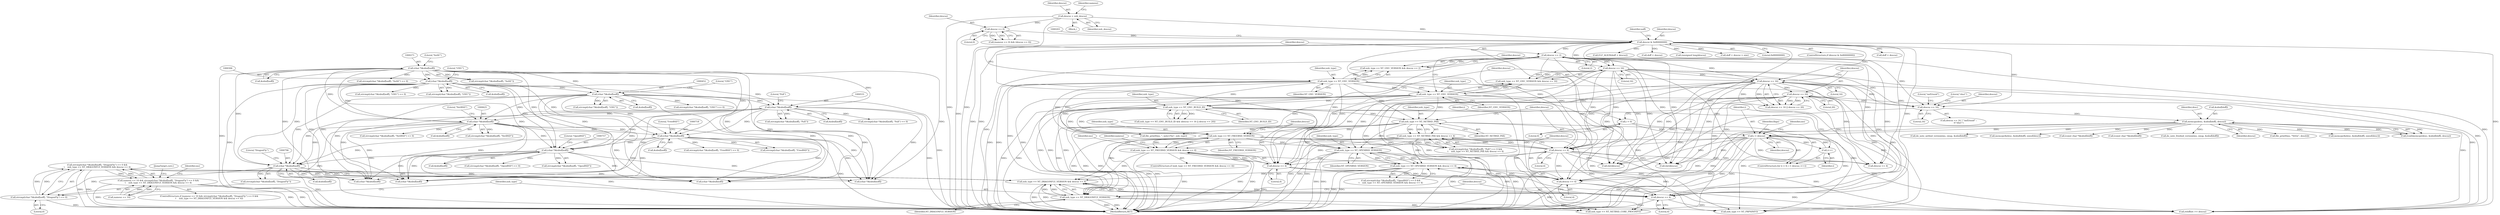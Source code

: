 digraph "0_file_b4c01141e5367f247b84dcaf6aefbb4e741842b8@API" {
"1000792" [label="(Call,strcmp((char *)&nbuf[noff], \"DragonFly\") == 0 &&\n\t    xnh_type == NT_DRAGONFLY_VERSION && descsz == 4)"];
"1000793" [label="(Call,strcmp((char *)&nbuf[noff], \"DragonFly\") == 0)"];
"1000795" [label="(Call,(char *)&nbuf[noff])"];
"1000756" [label="(Call,(char *)&nbuf[noff])"];
"1000624" [label="(Call,(char *)&nbuf[noff])"];
"1000305" [label="(Call,(char *)&nbuf[noff])"];
"1000270" [label="(Call,(char *)&nbuf[noff])"];
"1000451" [label="(Call,(char *)&nbuf[noff])"];
"1000530" [label="(Call,(char *)&nbuf[noff])"];
"1000717" [label="(Call,(char *)&nbuf[noff])"];
"1000803" [label="(Call,xnh_type == NT_DRAGONFLY_VERSION && descsz == 4)"];
"1000804" [label="(Call,xnh_type == NT_DRAGONFLY_VERSION)"];
"1000539" [label="(Call,xnh_type == NT_NETBSD_PAX)"];
"1000460" [label="(Call,xnh_type == NT_GNU_BUILD_ID)"];
"1000314" [label="(Call,xnh_type == NT_GNU_VERSION)"];
"1000279" [label="(Call,xnh_type == NT_GNU_VERSION)"];
"1000728" [label="(Call,xnh_type == NT_FREEBSD_VERSION)"];
"1000765" [label="(Call,xnh_type == NT_OPENBSD_VERSION)"];
"1000764" [label="(Call,xnh_type == NT_OPENBSD_VERSION && descsz == 4)"];
"1000768" [label="(Call,descsz == 4)"];
"1000464" [label="(Call,descsz == 16)"];
"1000317" [label="(Call,descsz == 16)"];
"1000282" [label="(Call,descsz == 2)"];
"1000198" [label="(Call,descsz & 0x80000000)"];
"1000163" [label="(Call,descsz = xnh_descsz)"];
"1000171" [label="(Call,descsz == 0)"];
"1000467" [label="(Call,descsz == 20)"];
"1000501" [label="(Call,i < descsz)"];
"1000498" [label="(Call,i = 0)"];
"1000504" [label="(Call,i++)"];
"1000490" [label="(Call,memcpy(desc, &nbuf[doff], descsz))"];
"1000479" [label="(Call,descsz == 16)"];
"1000542" [label="(Call,descsz == 4)"];
"1000731" [label="(Call,descsz == 4)"];
"1000538" [label="(Call,xnh_type == NT_NETBSD_PAX && descsz == 4)"];
"1000727" [label="(Call,xnh_type == NT_FREEBSD_VERSION && descsz == 4)"];
"1000807" [label="(Call,descsz == 4)"];
"1000788" [label="(Call,namesz == 10 && strcmp((char *)&nbuf[noff], \"DragonFly\") == 0 &&\n\t    xnh_type == NT_DRAGONFLY_VERSION && descsz == 4)"];
"1000624" [label="(Call,(char *)&nbuf[noff])"];
"1001237" [label="(MethodReturn,RET)"];
"1000501" [label="(Call,i < descsz)"];
"1000272" [label="(Call,&nbuf[noff])"];
"1000461" [label="(Identifier,xnh_type)"];
"1000163" [label="(Call,descsz = xnh_descsz)"];
"1000478" [label="(Call,descsz == 16 ? \"md5/uuid\" :\n\t\t\"sha1\")"];
"1000538" [label="(Call,xnh_type == NT_NETBSD_PAX && descsz == 4)"];
"1000482" [label="(Literal,\"md5/uuid\")"];
"1000303" [label="(Call,strcmp((char *)&nbuf[noff], \"GNU\") == 0)"];
"1000213" [label="(Identifier,noff)"];
"1000280" [label="(Identifier,xnh_type)"];
"1000498" [label="(Call,i = 0)"];
"1000199" [label="(Identifier,descsz)"];
"1000682" [label="(Call,(int)descsz)"];
"1000232" [label="(Call,ELF_ALIGN(doff + descsz))"];
"1000490" [label="(Call,memcpy(desc, &nbuf[doff], descsz))"];
"1000542" [label="(Call,descsz == 4)"];
"1000125" [label="(Block,)"];
"1000165" [label="(Identifier,xnh_descsz)"];
"1000529" [label="(Call,strcmp((char *)&nbuf[noff], \"PaX\"))"];
"1000281" [label="(Identifier,NT_GNU_VERSION)"];
"1000717" [label="(Call,(char *)&nbuf[noff])"];
"1000795" [label="(Call,(char *)&nbuf[noff])"];
"1000527" [label="(Call,strcmp((char *)&nbuf[noff], \"PaX\") == 0 &&\n\t    xnh_type == NT_NETBSD_PAX && descsz == 4)"];
"1000304" [label="(Call,strcmp((char *)&nbuf[noff], \"GNU\"))"];
"1000699" [label="(Call,file_printf(ms, \", note=%u\", xnh_type))"];
"1000504" [label="(Call,i++)"];
"1000282" [label="(Call,descsz == 2)"];
"1000887" [label="(Call,(char *)&nbuf[noff])"];
"1000270" [label="(Call,(char *)&nbuf[noff])"];
"1000278" [label="(Call,xnh_type == NT_GNU_VERSION && descsz == 2)"];
"1000804" [label="(Call,xnh_type == NT_DRAGONFLY_VERSION)"];
"1000172" [label="(Identifier,descsz)"];
"1000469" [label="(Literal,20)"];
"1000801" [label="(Literal,\"DragonFly\")"];
"1000756" [label="(Call,(char *)&nbuf[noff])"];
"1000463" [label="(Call,descsz == 16 || descsz == 20)"];
"1000789" [label="(Call,namesz == 10)"];
"1000508" [label="(Call,file_printf(ms, \"%02x\", desc[i]))"];
"1000726" [label="(ControlStructure,if (xnh_type == NT_FREEBSD_VERSION && descsz == 4))"];
"1000479" [label="(Call,descsz == 16)"];
"1000794" [label="(Call,strcmp((char *)&nbuf[noff], \"DragonFly\"))"];
"1000716" [label="(Call,strcmp((char *)&nbuf[noff], \"FreeBSD\"))"];
"1000540" [label="(Identifier,xnh_type)"];
"1000805" [label="(Identifier,xnh_type)"];
"1000449" [label="(Call,strcmp((char *)&nbuf[noff], \"GNU\") == 0)"];
"1000806" [label="(Identifier,NT_DRAGONFLY_VERSION)"];
"1000497" [label="(ControlStructure,for (i = 0; i < descsz; i++))"];
"1000755" [label="(Call,strcmp((char *)&nbuf[noff], \"OpenBSD\"))"];
"1000736" [label="(Identifier,ms)"];
"1000723" [label="(Literal,\"FreeBSD\")"];
"1000732" [label="(Identifier,descsz)"];
"1000532" [label="(Call,&nbuf[noff])"];
"1000528" [label="(Call,strcmp((char *)&nbuf[noff], \"PaX\") == 0)"];
"1000863" [label="(JumpTarget,core:)"];
"1000793" [label="(Call,strcmp((char *)&nbuf[noff], \"DragonFly\") == 0)"];
"1000925" [label="(Call,(char *)&nbuf[noff])"];
"1000499" [label="(Identifier,i)"];
"1000719" [label="(Call,&nbuf[noff])"];
"1000555" [label="(Call,memcpy(&desc, &nbuf[doff], sizeof(desc)))"];
"1000541" [label="(Identifier,NT_NETBSD_PAX)"];
"1000536" [label="(Literal,\"PaX\")"];
"1000283" [label="(Identifier,descsz)"];
"1000464" [label="(Call,descsz == 16)"];
"1000468" [label="(Identifier,descsz)"];
"1000167" [label="(Call,(namesz == 0) && (descsz == 0))"];
"1000318" [label="(Identifier,descsz)"];
"1000530" [label="(Call,(char *)&nbuf[noff])"];
"1000767" [label="(Identifier,NT_OPENBSD_VERSION)"];
"1000503" [label="(Identifier,descsz)"];
"1000164" [label="(Identifier,descsz)"];
"1000307" [label="(Call,&nbuf[noff])"];
"1000731" [label="(Call,descsz == 4)"];
"1000769" [label="(Identifier,descsz)"];
"1000715" [label="(Call,strcmp((char *)&nbuf[noff], \"FreeBSD\") == 0)"];
"1000233" [label="(Call,doff + descsz)"];
"1000284" [label="(Literal,2)"];
"1000313" [label="(Call,xnh_type == NT_GNU_VERSION && descsz == 16)"];
"1000770" [label="(Literal,4)"];
"1000488" [label="(Call,(void)memcpy(desc, &nbuf[doff], descsz))"];
"1000797" [label="(Call,&nbuf[noff])"];
"1000207" [label="(Call,(unsigned long)descsz)"];
"1000237" [label="(Call,doff + descsz > size)"];
"1000906" [label="(Call,(char *)&nbuf[noff])"];
"1000483" [label="(Literal,\"sha1\")"];
"1000662" [label="(Call,(int)descsz)"];
"1000451" [label="(Call,(char *)&nbuf[noff])"];
"1000630" [label="(Literal,\"NetBSD\")"];
"1000268" [label="(Call,strcmp((char *)&nbuf[noff], \"SuSE\") == 0)"];
"1000762" [label="(Literal,\"OpenBSD\")"];
"1000981" [label="(Call,xnh_type == NT_NETBSD_CORE_PROCINFO)"];
"1000872" [label="(Call,(char *)&nbuf[noff])"];
"1000520" [label="(Identifier,flags)"];
"1000792" [label="(Call,strcmp((char *)&nbuf[noff], \"DragonFly\") == 0 &&\n\t    xnh_type == NT_DRAGONFLY_VERSION && descsz == 4)"];
"1000457" [label="(Literal,\"GNU\")"];
"1000492" [label="(Call,&nbuf[doff])"];
"1000311" [label="(Literal,\"GNU\")"];
"1000753" [label="(Call,strcmp((char *)&nbuf[noff], \"OpenBSD\") == 0 &&\n\t    xnh_type == NT_OPENBSD_VERSION && descsz == 4)"];
"1000481" [label="(Literal,16)"];
"1000315" [label="(Identifier,xnh_type)"];
"1000279" [label="(Call,xnh_type == NT_GNU_VERSION)"];
"1000317" [label="(Call,descsz == 16)"];
"1000622" [label="(Call,strcmp((char *)&nbuf[noff], \"NetBSD\") == 0)"];
"1000727" [label="(Call,xnh_type == NT_FREEBSD_VERSION && descsz == 4)"];
"1000808" [label="(Identifier,descsz)"];
"1000496" [label="(Identifier,descsz)"];
"1000169" [label="(Identifier,namesz)"];
"1000642" [label="(Call,do_note_netbsd_version(ms, swap, &nbuf[doff]))"];
"1000450" [label="(Call,strcmp((char *)&nbuf[noff], \"GNU\"))"];
"1000480" [label="(Identifier,descsz)"];
"1000200" [label="(Literal,0x80000000)"];
"1000314" [label="(Call,xnh_type == NT_GNU_VERSION)"];
"1000729" [label="(Identifier,xnh_type)"];
"1000466" [label="(Literal,16)"];
"1000807" [label="(Call,descsz == 4)"];
"1000467" [label="(Call,descsz == 20)"];
"1000758" [label="(Call,&nbuf[noff])"];
"1000626" [label="(Call,&nbuf[noff])"];
"1000453" [label="(Call,&nbuf[noff])"];
"1000728" [label="(Call,xnh_type == NT_FREEBSD_VERSION)"];
"1000823" [label="(Call,memcpy(&desc, &nbuf[doff], sizeof(desc)))"];
"1000638" [label="(Call,descsz == 4)"];
"1000665" [label="(Call,(const char *)&nbuf[doff])"];
"1000509" [label="(Identifier,ms)"];
"1000460" [label="(Call,xnh_type == NT_GNU_BUILD_ID)"];
"1000766" [label="(Identifier,xnh_type)"];
"1000543" [label="(Identifier,descsz)"];
"1000198" [label="(Call,descsz & 0x80000000)"];
"1000459" [label="(Call,xnh_type == NT_GNU_BUILD_ID && (descsz == 16 || descsz == 20))"];
"1000491" [label="(Identifier,desc)"];
"1000197" [label="(ControlStructure,if (descsz & 0x80000000))"];
"1000269" [label="(Call,strcmp((char *)&nbuf[noff], \"SuSE\"))"];
"1000768" [label="(Call,descsz == 4)"];
"1000809" [label="(Literal,4)"];
"1000539" [label="(Call,xnh_type == NT_NETBSD_PAX)"];
"1000765" [label="(Call,xnh_type == NT_OPENBSD_VERSION)"];
"1000623" [label="(Call,strcmp((char *)&nbuf[noff], \"NetBSD\"))"];
"1000730" [label="(Identifier,NT_FREEBSD_VERSION)"];
"1000803" [label="(Call,xnh_type == NT_DRAGONFLY_VERSION && descsz == 4)"];
"1000465" [label="(Identifier,descsz)"];
"1000754" [label="(Call,strcmp((char *)&nbuf[noff], \"OpenBSD\") == 0)"];
"1000500" [label="(Literal,0)"];
"1001036" [label="(Call,xnh_type == NT_PRPSINFO)"];
"1000751" [label="(Identifier,namesz)"];
"1000802" [label="(Literal,0)"];
"1000685" [label="(Call,(const char *)&nbuf[doff])"];
"1000788" [label="(Call,namesz == 10 && strcmp((char *)&nbuf[noff], \"DragonFly\") == 0 &&\n\t    xnh_type == NT_DRAGONFLY_VERSION && descsz == 4)"];
"1000502" [label="(Identifier,i)"];
"1000815" [label="(Identifier,ms)"];
"1000787" [label="(ControlStructure,if (namesz == 10 && strcmp((char *)&nbuf[noff], \"DragonFly\") == 0 &&\n\t    xnh_type == NT_DRAGONFLY_VERSION && descsz == 4))"];
"1000305" [label="(Call,(char *)&nbuf[noff])"];
"1000462" [label="(Identifier,NT_GNU_BUILD_ID)"];
"1001093" [label="(Call,reloffset >= descsz)"];
"1000173" [label="(Literal,0)"];
"1000735" [label="(Call,do_note_freebsd_version(ms, swap, &nbuf[doff]))"];
"1000544" [label="(Literal,4)"];
"1000238" [label="(Call,doff + descsz)"];
"1000733" [label="(Literal,4)"];
"1000316" [label="(Identifier,NT_GNU_VERSION)"];
"1000319" [label="(Literal,16)"];
"1000505" [label="(Identifier,i)"];
"1000276" [label="(Literal,\"SuSE\")"];
"1000171" [label="(Call,descsz == 0)"];
"1000764" [label="(Call,xnh_type == NT_OPENBSD_VERSION && descsz == 4)"];
"1000792" -> "1000788"  [label="AST: "];
"1000792" -> "1000793"  [label="CFG: "];
"1000792" -> "1000803"  [label="CFG: "];
"1000793" -> "1000792"  [label="AST: "];
"1000803" -> "1000792"  [label="AST: "];
"1000788" -> "1000792"  [label="CFG: "];
"1000792" -> "1001237"  [label="DDG: "];
"1000792" -> "1001237"  [label="DDG: "];
"1000792" -> "1000788"  [label="DDG: "];
"1000792" -> "1000788"  [label="DDG: "];
"1000793" -> "1000792"  [label="DDG: "];
"1000793" -> "1000792"  [label="DDG: "];
"1000803" -> "1000792"  [label="DDG: "];
"1000803" -> "1000792"  [label="DDG: "];
"1000793" -> "1000802"  [label="CFG: "];
"1000794" -> "1000793"  [label="AST: "];
"1000802" -> "1000793"  [label="AST: "];
"1000805" -> "1000793"  [label="CFG: "];
"1000793" -> "1001237"  [label="DDG: "];
"1000795" -> "1000793"  [label="DDG: "];
"1000795" -> "1000794"  [label="AST: "];
"1000795" -> "1000797"  [label="CFG: "];
"1000796" -> "1000795"  [label="AST: "];
"1000797" -> "1000795"  [label="AST: "];
"1000801" -> "1000795"  [label="CFG: "];
"1000795" -> "1001237"  [label="DDG: "];
"1000795" -> "1000794"  [label="DDG: "];
"1000756" -> "1000795"  [label="DDG: "];
"1000624" -> "1000795"  [label="DDG: "];
"1000305" -> "1000795"  [label="DDG: "];
"1000270" -> "1000795"  [label="DDG: "];
"1000530" -> "1000795"  [label="DDG: "];
"1000451" -> "1000795"  [label="DDG: "];
"1000717" -> "1000795"  [label="DDG: "];
"1000795" -> "1000872"  [label="DDG: "];
"1000795" -> "1000887"  [label="DDG: "];
"1000795" -> "1000906"  [label="DDG: "];
"1000795" -> "1000925"  [label="DDG: "];
"1000756" -> "1000755"  [label="AST: "];
"1000756" -> "1000758"  [label="CFG: "];
"1000757" -> "1000756"  [label="AST: "];
"1000758" -> "1000756"  [label="AST: "];
"1000762" -> "1000756"  [label="CFG: "];
"1000756" -> "1001237"  [label="DDG: "];
"1000756" -> "1000754"  [label="DDG: "];
"1000756" -> "1000755"  [label="DDG: "];
"1000624" -> "1000756"  [label="DDG: "];
"1000305" -> "1000756"  [label="DDG: "];
"1000270" -> "1000756"  [label="DDG: "];
"1000530" -> "1000756"  [label="DDG: "];
"1000451" -> "1000756"  [label="DDG: "];
"1000717" -> "1000756"  [label="DDG: "];
"1000756" -> "1000872"  [label="DDG: "];
"1000756" -> "1000887"  [label="DDG: "];
"1000756" -> "1000906"  [label="DDG: "];
"1000756" -> "1000925"  [label="DDG: "];
"1000624" -> "1000623"  [label="AST: "];
"1000624" -> "1000626"  [label="CFG: "];
"1000625" -> "1000624"  [label="AST: "];
"1000626" -> "1000624"  [label="AST: "];
"1000630" -> "1000624"  [label="CFG: "];
"1000624" -> "1001237"  [label="DDG: "];
"1000624" -> "1000622"  [label="DDG: "];
"1000624" -> "1000623"  [label="DDG: "];
"1000305" -> "1000624"  [label="DDG: "];
"1000451" -> "1000624"  [label="DDG: "];
"1000270" -> "1000624"  [label="DDG: "];
"1000530" -> "1000624"  [label="DDG: "];
"1000624" -> "1000717"  [label="DDG: "];
"1000624" -> "1000872"  [label="DDG: "];
"1000624" -> "1000887"  [label="DDG: "];
"1000624" -> "1000906"  [label="DDG: "];
"1000624" -> "1000925"  [label="DDG: "];
"1000305" -> "1000304"  [label="AST: "];
"1000305" -> "1000307"  [label="CFG: "];
"1000306" -> "1000305"  [label="AST: "];
"1000307" -> "1000305"  [label="AST: "];
"1000311" -> "1000305"  [label="CFG: "];
"1000305" -> "1001237"  [label="DDG: "];
"1000305" -> "1000303"  [label="DDG: "];
"1000305" -> "1000304"  [label="DDG: "];
"1000270" -> "1000305"  [label="DDG: "];
"1000305" -> "1000451"  [label="DDG: "];
"1000305" -> "1000530"  [label="DDG: "];
"1000305" -> "1000717"  [label="DDG: "];
"1000305" -> "1000872"  [label="DDG: "];
"1000305" -> "1000887"  [label="DDG: "];
"1000305" -> "1000906"  [label="DDG: "];
"1000305" -> "1000925"  [label="DDG: "];
"1000270" -> "1000269"  [label="AST: "];
"1000270" -> "1000272"  [label="CFG: "];
"1000271" -> "1000270"  [label="AST: "];
"1000272" -> "1000270"  [label="AST: "];
"1000276" -> "1000270"  [label="CFG: "];
"1000270" -> "1001237"  [label="DDG: "];
"1000270" -> "1000268"  [label="DDG: "];
"1000270" -> "1000269"  [label="DDG: "];
"1000270" -> "1000451"  [label="DDG: "];
"1000270" -> "1000530"  [label="DDG: "];
"1000270" -> "1000717"  [label="DDG: "];
"1000270" -> "1000872"  [label="DDG: "];
"1000270" -> "1000887"  [label="DDG: "];
"1000270" -> "1000906"  [label="DDG: "];
"1000270" -> "1000925"  [label="DDG: "];
"1000451" -> "1000450"  [label="AST: "];
"1000451" -> "1000453"  [label="CFG: "];
"1000452" -> "1000451"  [label="AST: "];
"1000453" -> "1000451"  [label="AST: "];
"1000457" -> "1000451"  [label="CFG: "];
"1000451" -> "1001237"  [label="DDG: "];
"1000451" -> "1000449"  [label="DDG: "];
"1000451" -> "1000450"  [label="DDG: "];
"1000451" -> "1000530"  [label="DDG: "];
"1000451" -> "1000717"  [label="DDG: "];
"1000451" -> "1000872"  [label="DDG: "];
"1000451" -> "1000887"  [label="DDG: "];
"1000451" -> "1000906"  [label="DDG: "];
"1000451" -> "1000925"  [label="DDG: "];
"1000530" -> "1000529"  [label="AST: "];
"1000530" -> "1000532"  [label="CFG: "];
"1000531" -> "1000530"  [label="AST: "];
"1000532" -> "1000530"  [label="AST: "];
"1000536" -> "1000530"  [label="CFG: "];
"1000530" -> "1001237"  [label="DDG: "];
"1000530" -> "1000528"  [label="DDG: "];
"1000530" -> "1000529"  [label="DDG: "];
"1000530" -> "1000717"  [label="DDG: "];
"1000530" -> "1000872"  [label="DDG: "];
"1000530" -> "1000887"  [label="DDG: "];
"1000530" -> "1000906"  [label="DDG: "];
"1000530" -> "1000925"  [label="DDG: "];
"1000717" -> "1000716"  [label="AST: "];
"1000717" -> "1000719"  [label="CFG: "];
"1000718" -> "1000717"  [label="AST: "];
"1000719" -> "1000717"  [label="AST: "];
"1000723" -> "1000717"  [label="CFG: "];
"1000717" -> "1001237"  [label="DDG: "];
"1000717" -> "1000715"  [label="DDG: "];
"1000717" -> "1000716"  [label="DDG: "];
"1000717" -> "1000872"  [label="DDG: "];
"1000717" -> "1000887"  [label="DDG: "];
"1000717" -> "1000906"  [label="DDG: "];
"1000717" -> "1000925"  [label="DDG: "];
"1000803" -> "1000804"  [label="CFG: "];
"1000803" -> "1000807"  [label="CFG: "];
"1000804" -> "1000803"  [label="AST: "];
"1000807" -> "1000803"  [label="AST: "];
"1000803" -> "1001237"  [label="DDG: "];
"1000803" -> "1001237"  [label="DDG: "];
"1000804" -> "1000803"  [label="DDG: "];
"1000804" -> "1000803"  [label="DDG: "];
"1000764" -> "1000803"  [label="DDG: "];
"1000538" -> "1000803"  [label="DDG: "];
"1000727" -> "1000803"  [label="DDG: "];
"1000807" -> "1000803"  [label="DDG: "];
"1000807" -> "1000803"  [label="DDG: "];
"1000804" -> "1000806"  [label="CFG: "];
"1000805" -> "1000804"  [label="AST: "];
"1000806" -> "1000804"  [label="AST: "];
"1000808" -> "1000804"  [label="CFG: "];
"1000804" -> "1001237"  [label="DDG: "];
"1000804" -> "1001237"  [label="DDG: "];
"1000539" -> "1000804"  [label="DDG: "];
"1000460" -> "1000804"  [label="DDG: "];
"1000314" -> "1000804"  [label="DDG: "];
"1000279" -> "1000804"  [label="DDG: "];
"1000728" -> "1000804"  [label="DDG: "];
"1000765" -> "1000804"  [label="DDG: "];
"1000804" -> "1000981"  [label="DDG: "];
"1000804" -> "1001036"  [label="DDG: "];
"1000539" -> "1000538"  [label="AST: "];
"1000539" -> "1000541"  [label="CFG: "];
"1000540" -> "1000539"  [label="AST: "];
"1000541" -> "1000539"  [label="AST: "];
"1000543" -> "1000539"  [label="CFG: "];
"1000538" -> "1000539"  [label="CFG: "];
"1000539" -> "1001237"  [label="DDG: "];
"1000539" -> "1001237"  [label="DDG: "];
"1000539" -> "1000538"  [label="DDG: "];
"1000539" -> "1000538"  [label="DDG: "];
"1000460" -> "1000539"  [label="DDG: "];
"1000314" -> "1000539"  [label="DDG: "];
"1000279" -> "1000539"  [label="DDG: "];
"1000539" -> "1000699"  [label="DDG: "];
"1000539" -> "1000728"  [label="DDG: "];
"1000539" -> "1000765"  [label="DDG: "];
"1000539" -> "1000981"  [label="DDG: "];
"1000539" -> "1001036"  [label="DDG: "];
"1000460" -> "1000459"  [label="AST: "];
"1000460" -> "1000462"  [label="CFG: "];
"1000461" -> "1000460"  [label="AST: "];
"1000462" -> "1000460"  [label="AST: "];
"1000465" -> "1000460"  [label="CFG: "];
"1000459" -> "1000460"  [label="CFG: "];
"1000460" -> "1001237"  [label="DDG: "];
"1000460" -> "1001237"  [label="DDG: "];
"1000460" -> "1000459"  [label="DDG: "];
"1000460" -> "1000459"  [label="DDG: "];
"1000314" -> "1000460"  [label="DDG: "];
"1000279" -> "1000460"  [label="DDG: "];
"1000460" -> "1000699"  [label="DDG: "];
"1000460" -> "1000728"  [label="DDG: "];
"1000460" -> "1000765"  [label="DDG: "];
"1000460" -> "1000981"  [label="DDG: "];
"1000460" -> "1001036"  [label="DDG: "];
"1000314" -> "1000313"  [label="AST: "];
"1000314" -> "1000316"  [label="CFG: "];
"1000315" -> "1000314"  [label="AST: "];
"1000316" -> "1000314"  [label="AST: "];
"1000318" -> "1000314"  [label="CFG: "];
"1000313" -> "1000314"  [label="CFG: "];
"1000314" -> "1001237"  [label="DDG: "];
"1000314" -> "1001237"  [label="DDG: "];
"1000314" -> "1000313"  [label="DDG: "];
"1000314" -> "1000313"  [label="DDG: "];
"1000279" -> "1000314"  [label="DDG: "];
"1000279" -> "1000314"  [label="DDG: "];
"1000314" -> "1000699"  [label="DDG: "];
"1000314" -> "1000728"  [label="DDG: "];
"1000314" -> "1000765"  [label="DDG: "];
"1000314" -> "1000981"  [label="DDG: "];
"1000314" -> "1001036"  [label="DDG: "];
"1000279" -> "1000278"  [label="AST: "];
"1000279" -> "1000281"  [label="CFG: "];
"1000280" -> "1000279"  [label="AST: "];
"1000281" -> "1000279"  [label="AST: "];
"1000283" -> "1000279"  [label="CFG: "];
"1000278" -> "1000279"  [label="CFG: "];
"1000279" -> "1001237"  [label="DDG: "];
"1000279" -> "1001237"  [label="DDG: "];
"1000279" -> "1000278"  [label="DDG: "];
"1000279" -> "1000278"  [label="DDG: "];
"1000279" -> "1000699"  [label="DDG: "];
"1000279" -> "1000728"  [label="DDG: "];
"1000279" -> "1000765"  [label="DDG: "];
"1000279" -> "1000981"  [label="DDG: "];
"1000279" -> "1001036"  [label="DDG: "];
"1000728" -> "1000727"  [label="AST: "];
"1000728" -> "1000730"  [label="CFG: "];
"1000729" -> "1000728"  [label="AST: "];
"1000730" -> "1000728"  [label="AST: "];
"1000732" -> "1000728"  [label="CFG: "];
"1000727" -> "1000728"  [label="CFG: "];
"1000728" -> "1001237"  [label="DDG: "];
"1000728" -> "1001237"  [label="DDG: "];
"1000728" -> "1000727"  [label="DDG: "];
"1000728" -> "1000727"  [label="DDG: "];
"1000728" -> "1000765"  [label="DDG: "];
"1000728" -> "1000981"  [label="DDG: "];
"1000728" -> "1001036"  [label="DDG: "];
"1000765" -> "1000764"  [label="AST: "];
"1000765" -> "1000767"  [label="CFG: "];
"1000766" -> "1000765"  [label="AST: "];
"1000767" -> "1000765"  [label="AST: "];
"1000769" -> "1000765"  [label="CFG: "];
"1000764" -> "1000765"  [label="CFG: "];
"1000765" -> "1001237"  [label="DDG: "];
"1000765" -> "1001237"  [label="DDG: "];
"1000765" -> "1000764"  [label="DDG: "];
"1000765" -> "1000764"  [label="DDG: "];
"1000765" -> "1000981"  [label="DDG: "];
"1000765" -> "1001036"  [label="DDG: "];
"1000764" -> "1000753"  [label="AST: "];
"1000764" -> "1000768"  [label="CFG: "];
"1000768" -> "1000764"  [label="AST: "];
"1000753" -> "1000764"  [label="CFG: "];
"1000764" -> "1001237"  [label="DDG: "];
"1000764" -> "1001237"  [label="DDG: "];
"1000764" -> "1000753"  [label="DDG: "];
"1000764" -> "1000753"  [label="DDG: "];
"1000768" -> "1000764"  [label="DDG: "];
"1000768" -> "1000764"  [label="DDG: "];
"1000538" -> "1000764"  [label="DDG: "];
"1000727" -> "1000764"  [label="DDG: "];
"1000768" -> "1000770"  [label="CFG: "];
"1000769" -> "1000768"  [label="AST: "];
"1000770" -> "1000768"  [label="AST: "];
"1000768" -> "1001237"  [label="DDG: "];
"1000464" -> "1000768"  [label="DDG: "];
"1000317" -> "1000768"  [label="DDG: "];
"1000467" -> "1000768"  [label="DDG: "];
"1000501" -> "1000768"  [label="DDG: "];
"1000542" -> "1000768"  [label="DDG: "];
"1000731" -> "1000768"  [label="DDG: "];
"1000282" -> "1000768"  [label="DDG: "];
"1000198" -> "1000768"  [label="DDG: "];
"1000768" -> "1000807"  [label="DDG: "];
"1000768" -> "1001093"  [label="DDG: "];
"1000464" -> "1000463"  [label="AST: "];
"1000464" -> "1000466"  [label="CFG: "];
"1000465" -> "1000464"  [label="AST: "];
"1000466" -> "1000464"  [label="AST: "];
"1000468" -> "1000464"  [label="CFG: "];
"1000463" -> "1000464"  [label="CFG: "];
"1000464" -> "1001237"  [label="DDG: "];
"1000464" -> "1000463"  [label="DDG: "];
"1000464" -> "1000463"  [label="DDG: "];
"1000317" -> "1000464"  [label="DDG: "];
"1000282" -> "1000464"  [label="DDG: "];
"1000198" -> "1000464"  [label="DDG: "];
"1000464" -> "1000467"  [label="DDG: "];
"1000464" -> "1000479"  [label="DDG: "];
"1000464" -> "1000542"  [label="DDG: "];
"1000464" -> "1000638"  [label="DDG: "];
"1000464" -> "1000662"  [label="DDG: "];
"1000464" -> "1000682"  [label="DDG: "];
"1000464" -> "1000731"  [label="DDG: "];
"1000464" -> "1000807"  [label="DDG: "];
"1000464" -> "1001093"  [label="DDG: "];
"1000317" -> "1000313"  [label="AST: "];
"1000317" -> "1000319"  [label="CFG: "];
"1000318" -> "1000317"  [label="AST: "];
"1000319" -> "1000317"  [label="AST: "];
"1000313" -> "1000317"  [label="CFG: "];
"1000317" -> "1001237"  [label="DDG: "];
"1000317" -> "1000313"  [label="DDG: "];
"1000317" -> "1000313"  [label="DDG: "];
"1000282" -> "1000317"  [label="DDG: "];
"1000198" -> "1000317"  [label="DDG: "];
"1000317" -> "1000479"  [label="DDG: "];
"1000317" -> "1000542"  [label="DDG: "];
"1000317" -> "1000638"  [label="DDG: "];
"1000317" -> "1000662"  [label="DDG: "];
"1000317" -> "1000682"  [label="DDG: "];
"1000317" -> "1000731"  [label="DDG: "];
"1000317" -> "1000807"  [label="DDG: "];
"1000317" -> "1001093"  [label="DDG: "];
"1000282" -> "1000278"  [label="AST: "];
"1000282" -> "1000284"  [label="CFG: "];
"1000283" -> "1000282"  [label="AST: "];
"1000284" -> "1000282"  [label="AST: "];
"1000278" -> "1000282"  [label="CFG: "];
"1000282" -> "1001237"  [label="DDG: "];
"1000282" -> "1000278"  [label="DDG: "];
"1000282" -> "1000278"  [label="DDG: "];
"1000198" -> "1000282"  [label="DDG: "];
"1000282" -> "1000479"  [label="DDG: "];
"1000282" -> "1000542"  [label="DDG: "];
"1000282" -> "1000638"  [label="DDG: "];
"1000282" -> "1000662"  [label="DDG: "];
"1000282" -> "1000682"  [label="DDG: "];
"1000282" -> "1000731"  [label="DDG: "];
"1000282" -> "1000807"  [label="DDG: "];
"1000282" -> "1001093"  [label="DDG: "];
"1000198" -> "1000197"  [label="AST: "];
"1000198" -> "1000200"  [label="CFG: "];
"1000199" -> "1000198"  [label="AST: "];
"1000200" -> "1000198"  [label="AST: "];
"1000203" -> "1000198"  [label="CFG: "];
"1000213" -> "1000198"  [label="CFG: "];
"1000198" -> "1001237"  [label="DDG: "];
"1000198" -> "1001237"  [label="DDG: "];
"1000163" -> "1000198"  [label="DDG: "];
"1000171" -> "1000198"  [label="DDG: "];
"1000198" -> "1000207"  [label="DDG: "];
"1000198" -> "1000232"  [label="DDG: "];
"1000198" -> "1000233"  [label="DDG: "];
"1000198" -> "1000237"  [label="DDG: "];
"1000198" -> "1000238"  [label="DDG: "];
"1000198" -> "1000479"  [label="DDG: "];
"1000198" -> "1000542"  [label="DDG: "];
"1000198" -> "1000638"  [label="DDG: "];
"1000198" -> "1000662"  [label="DDG: "];
"1000198" -> "1000682"  [label="DDG: "];
"1000198" -> "1000731"  [label="DDG: "];
"1000198" -> "1000807"  [label="DDG: "];
"1000198" -> "1001093"  [label="DDG: "];
"1000163" -> "1000125"  [label="AST: "];
"1000163" -> "1000165"  [label="CFG: "];
"1000164" -> "1000163"  [label="AST: "];
"1000165" -> "1000163"  [label="AST: "];
"1000169" -> "1000163"  [label="CFG: "];
"1000163" -> "1001237"  [label="DDG: "];
"1000163" -> "1001237"  [label="DDG: "];
"1000163" -> "1000171"  [label="DDG: "];
"1000171" -> "1000167"  [label="AST: "];
"1000171" -> "1000173"  [label="CFG: "];
"1000172" -> "1000171"  [label="AST: "];
"1000173" -> "1000171"  [label="AST: "];
"1000167" -> "1000171"  [label="CFG: "];
"1000171" -> "1001237"  [label="DDG: "];
"1000171" -> "1000167"  [label="DDG: "];
"1000171" -> "1000167"  [label="DDG: "];
"1000467" -> "1000463"  [label="AST: "];
"1000467" -> "1000469"  [label="CFG: "];
"1000468" -> "1000467"  [label="AST: "];
"1000469" -> "1000467"  [label="AST: "];
"1000463" -> "1000467"  [label="CFG: "];
"1000467" -> "1001237"  [label="DDG: "];
"1000467" -> "1000463"  [label="DDG: "];
"1000467" -> "1000463"  [label="DDG: "];
"1000467" -> "1000479"  [label="DDG: "];
"1000467" -> "1000542"  [label="DDG: "];
"1000467" -> "1000638"  [label="DDG: "];
"1000467" -> "1000662"  [label="DDG: "];
"1000467" -> "1000682"  [label="DDG: "];
"1000467" -> "1000731"  [label="DDG: "];
"1000467" -> "1000807"  [label="DDG: "];
"1000467" -> "1001093"  [label="DDG: "];
"1000501" -> "1000497"  [label="AST: "];
"1000501" -> "1000503"  [label="CFG: "];
"1000502" -> "1000501"  [label="AST: "];
"1000503" -> "1000501"  [label="AST: "];
"1000509" -> "1000501"  [label="CFG: "];
"1000520" -> "1000501"  [label="CFG: "];
"1000501" -> "1001237"  [label="DDG: "];
"1000501" -> "1001237"  [label="DDG: "];
"1000501" -> "1001237"  [label="DDG: "];
"1000498" -> "1000501"  [label="DDG: "];
"1000504" -> "1000501"  [label="DDG: "];
"1000490" -> "1000501"  [label="DDG: "];
"1000501" -> "1000504"  [label="DDG: "];
"1000501" -> "1000542"  [label="DDG: "];
"1000501" -> "1000638"  [label="DDG: "];
"1000501" -> "1000662"  [label="DDG: "];
"1000501" -> "1000682"  [label="DDG: "];
"1000501" -> "1000731"  [label="DDG: "];
"1000501" -> "1000807"  [label="DDG: "];
"1000501" -> "1001093"  [label="DDG: "];
"1000498" -> "1000497"  [label="AST: "];
"1000498" -> "1000500"  [label="CFG: "];
"1000499" -> "1000498"  [label="AST: "];
"1000500" -> "1000498"  [label="AST: "];
"1000502" -> "1000498"  [label="CFG: "];
"1000504" -> "1000497"  [label="AST: "];
"1000504" -> "1000505"  [label="CFG: "];
"1000505" -> "1000504"  [label="AST: "];
"1000502" -> "1000504"  [label="CFG: "];
"1000490" -> "1000488"  [label="AST: "];
"1000490" -> "1000496"  [label="CFG: "];
"1000491" -> "1000490"  [label="AST: "];
"1000492" -> "1000490"  [label="AST: "];
"1000496" -> "1000490"  [label="AST: "];
"1000488" -> "1000490"  [label="CFG: "];
"1000490" -> "1001237"  [label="DDG: "];
"1000490" -> "1001237"  [label="DDG: "];
"1000490" -> "1000488"  [label="DDG: "];
"1000490" -> "1000488"  [label="DDG: "];
"1000490" -> "1000488"  [label="DDG: "];
"1000479" -> "1000490"  [label="DDG: "];
"1000490" -> "1000508"  [label="DDG: "];
"1000490" -> "1000555"  [label="DDG: "];
"1000490" -> "1000642"  [label="DDG: "];
"1000490" -> "1000665"  [label="DDG: "];
"1000490" -> "1000685"  [label="DDG: "];
"1000490" -> "1000735"  [label="DDG: "];
"1000490" -> "1000823"  [label="DDG: "];
"1000479" -> "1000478"  [label="AST: "];
"1000479" -> "1000481"  [label="CFG: "];
"1000480" -> "1000479"  [label="AST: "];
"1000481" -> "1000479"  [label="AST: "];
"1000482" -> "1000479"  [label="CFG: "];
"1000483" -> "1000479"  [label="CFG: "];
"1000479" -> "1001237"  [label="DDG: "];
"1000542" -> "1000538"  [label="AST: "];
"1000542" -> "1000544"  [label="CFG: "];
"1000543" -> "1000542"  [label="AST: "];
"1000544" -> "1000542"  [label="AST: "];
"1000538" -> "1000542"  [label="CFG: "];
"1000542" -> "1001237"  [label="DDG: "];
"1000542" -> "1000538"  [label="DDG: "];
"1000542" -> "1000538"  [label="DDG: "];
"1000542" -> "1000638"  [label="DDG: "];
"1000542" -> "1000662"  [label="DDG: "];
"1000542" -> "1000682"  [label="DDG: "];
"1000542" -> "1000731"  [label="DDG: "];
"1000542" -> "1000807"  [label="DDG: "];
"1000542" -> "1001093"  [label="DDG: "];
"1000731" -> "1000727"  [label="AST: "];
"1000731" -> "1000733"  [label="CFG: "];
"1000732" -> "1000731"  [label="AST: "];
"1000733" -> "1000731"  [label="AST: "];
"1000727" -> "1000731"  [label="CFG: "];
"1000731" -> "1001237"  [label="DDG: "];
"1000731" -> "1000727"  [label="DDG: "];
"1000731" -> "1000727"  [label="DDG: "];
"1000731" -> "1000807"  [label="DDG: "];
"1000731" -> "1001093"  [label="DDG: "];
"1000538" -> "1000527"  [label="AST: "];
"1000527" -> "1000538"  [label="CFG: "];
"1000538" -> "1001237"  [label="DDG: "];
"1000538" -> "1001237"  [label="DDG: "];
"1000538" -> "1000527"  [label="DDG: "];
"1000538" -> "1000527"  [label="DDG: "];
"1000538" -> "1000727"  [label="DDG: "];
"1000727" -> "1000726"  [label="AST: "];
"1000736" -> "1000727"  [label="CFG: "];
"1000751" -> "1000727"  [label="CFG: "];
"1000727" -> "1001237"  [label="DDG: "];
"1000727" -> "1001237"  [label="DDG: "];
"1000727" -> "1001237"  [label="DDG: "];
"1000807" -> "1000809"  [label="CFG: "];
"1000808" -> "1000807"  [label="AST: "];
"1000809" -> "1000807"  [label="AST: "];
"1000807" -> "1001237"  [label="DDG: "];
"1000807" -> "1001093"  [label="DDG: "];
"1000788" -> "1000787"  [label="AST: "];
"1000788" -> "1000789"  [label="CFG: "];
"1000789" -> "1000788"  [label="AST: "];
"1000815" -> "1000788"  [label="CFG: "];
"1000863" -> "1000788"  [label="CFG: "];
"1000788" -> "1001237"  [label="DDG: "];
"1000788" -> "1001237"  [label="DDG: "];
"1000788" -> "1001237"  [label="DDG: "];
"1000789" -> "1000788"  [label="DDG: "];
"1000789" -> "1000788"  [label="DDG: "];
}

